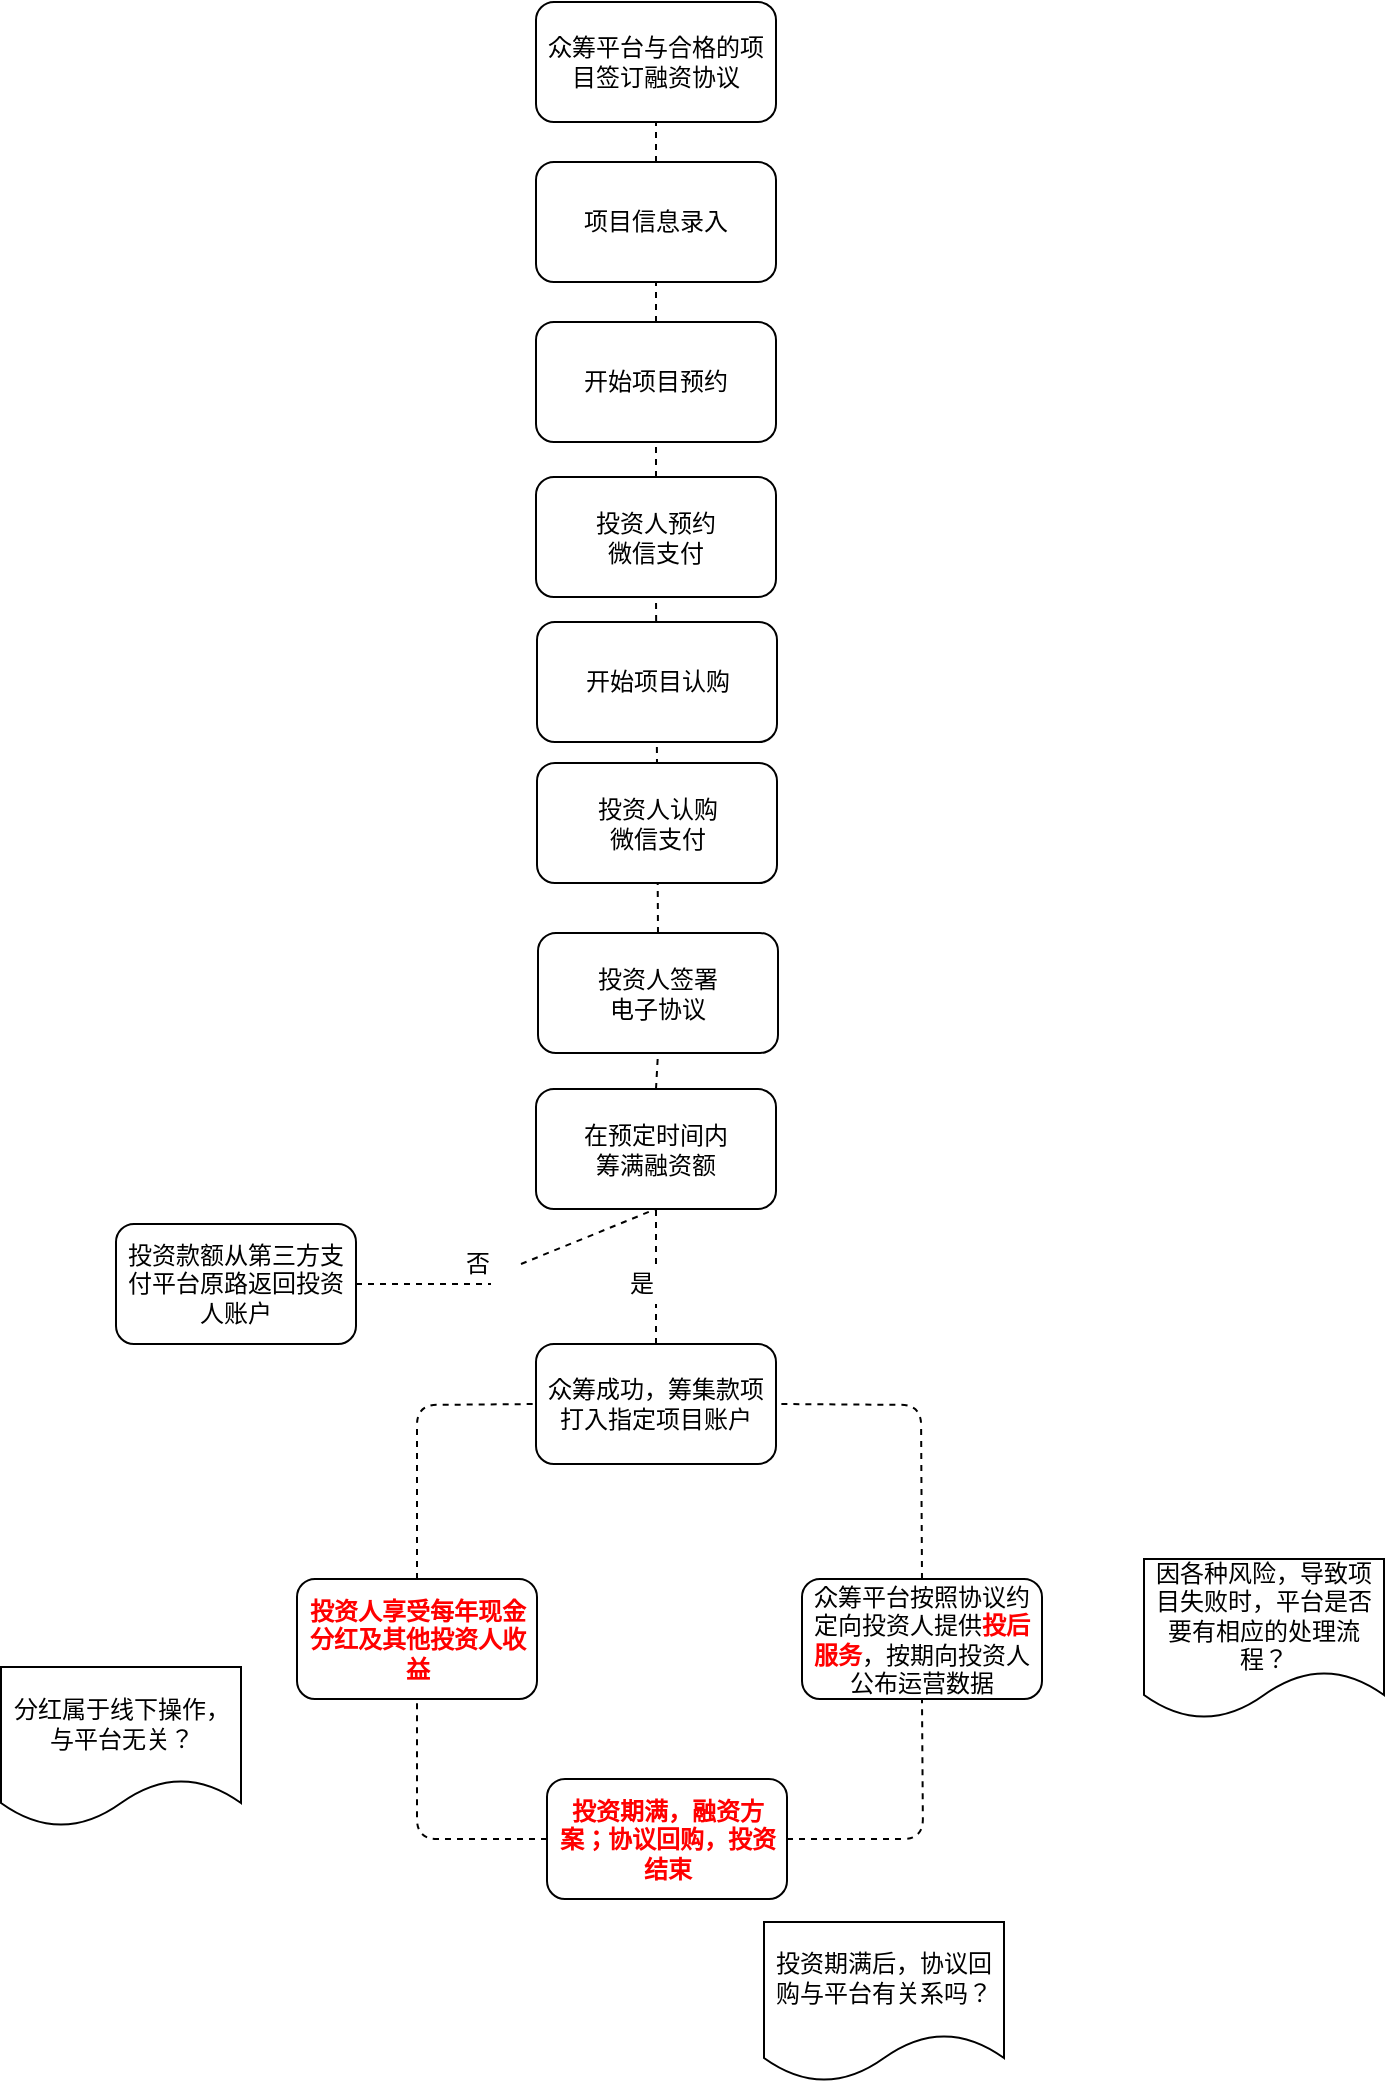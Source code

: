 <mxfile version="10.6.1" type="github"><diagram id="M5X6rXh8gTk5yrmOHA3r" name="Page-1"><mxGraphModel dx="840" dy="490" grid="1" gridSize="10" guides="1" tooltips="1" connect="1" arrows="1" fold="1" page="1" pageScale="1" pageWidth="827" pageHeight="1169" math="0" shadow="0"><root><mxCell id="0"/><mxCell id="1" parent="0"/><mxCell id="JdM1PPrAX_5w65l-7aYn-1" value="众筹平台与合格的项目签订融资协议" style="rounded=1;whiteSpace=wrap;html=1;" parent="1" vertex="1"><mxGeometry x="316" y="60" width="120" height="60" as="geometry"/></mxCell><mxCell id="JdM1PPrAX_5w65l-7aYn-2" value="" style="endArrow=none;dashed=1;html=1;exitX=0.5;exitY=0;exitDx=0;exitDy=0;entryX=0.5;entryY=1;entryDx=0;entryDy=0;" parent="1" source="3zRs0H47TYWlTW_HjeBX-1" target="JdM1PPrAX_5w65l-7aYn-1" edge="1"><mxGeometry width="50" height="50" relative="1" as="geometry"><mxPoint x="326" y="288" as="sourcePoint"/><mxPoint x="376" y="238" as="targetPoint"/></mxGeometry></mxCell><mxCell id="JdM1PPrAX_5w65l-7aYn-3" value="开始项目预约" style="rounded=1;whiteSpace=wrap;html=1;" parent="1" vertex="1"><mxGeometry x="316" y="220" width="120" height="60" as="geometry"/></mxCell><mxCell id="ojAg0Lw3-IE_pelc63kX-1" value="在预定时间内&lt;br&gt;筹满融资额" style="rounded=1;whiteSpace=wrap;html=1;" parent="1" vertex="1"><mxGeometry x="316" y="603.5" width="120" height="60" as="geometry"/></mxCell><mxCell id="ojAg0Lw3-IE_pelc63kX-2" value="投资款额从第三方支付平台原路返回投资人账户" style="rounded=1;whiteSpace=wrap;html=1;" parent="1" vertex="1"><mxGeometry x="106" y="671" width="120" height="60" as="geometry"/></mxCell><mxCell id="ojAg0Lw3-IE_pelc63kX-3" value="众筹成功，筹集款项打入指定项目账户&lt;br&gt;" style="rounded=1;whiteSpace=wrap;html=1;" parent="1" vertex="1"><mxGeometry x="316" y="731" width="120" height="60" as="geometry"/></mxCell><mxCell id="ojAg0Lw3-IE_pelc63kX-4" value="&lt;font color=&quot;#ff0000&quot;&gt;&lt;b&gt;投资人享受每年现金分红及其他投资人收益&lt;/b&gt;&lt;/font&gt;" style="rounded=1;whiteSpace=wrap;html=1;" parent="1" vertex="1"><mxGeometry x="196.5" y="848.5" width="120" height="60" as="geometry"/></mxCell><mxCell id="ojAg0Lw3-IE_pelc63kX-5" value="众筹平台按照协议约定向投资人提供&lt;b&gt;&lt;font color=&quot;#ff0000&quot;&gt;投后服务&lt;/font&gt;&lt;/b&gt;，按期向投资人公布运营数据" style="rounded=1;whiteSpace=wrap;html=1;" parent="1" vertex="1"><mxGeometry x="449" y="848.5" width="120" height="60" as="geometry"/></mxCell><mxCell id="ojAg0Lw3-IE_pelc63kX-6" value="&lt;b&gt;&lt;font color=&quot;#ff0000&quot;&gt;投资期满，融资方案；协议回购，投资结束&lt;/font&gt;&lt;/b&gt;" style="rounded=1;whiteSpace=wrap;html=1;" parent="1" vertex="1"><mxGeometry x="321.5" y="948.5" width="120" height="60" as="geometry"/></mxCell><mxCell id="Lj97vGrFOTPFUL49W_oz-1" value="" style="endArrow=none;dashed=1;html=1;entryX=0.5;entryY=1;entryDx=0;entryDy=0;exitX=0.5;exitY=0;exitDx=0;exitDy=0;" parent="1" source="Lj97vGrFOTPFUL49W_oz-32" target="JdM1PPrAX_5w65l-7aYn-3" edge="1"><mxGeometry width="50" height="50" relative="1" as="geometry"><mxPoint x="376.5" y="460.5" as="sourcePoint"/><mxPoint x="376.5" y="370.5" as="targetPoint"/></mxGeometry></mxCell><mxCell id="Lj97vGrFOTPFUL49W_oz-8" value="" style="endArrow=none;dashed=1;html=1;entryX=0.5;entryY=1;entryDx=0;entryDy=0;exitX=1;exitY=0.5;exitDx=0;exitDy=0;" parent="1" source="Lj97vGrFOTPFUL49W_oz-19" target="ojAg0Lw3-IE_pelc63kX-1" edge="1"><mxGeometry width="50" height="50" relative="1" as="geometry"><mxPoint x="336" y="778.5" as="sourcePoint"/><mxPoint x="386" y="728.5" as="targetPoint"/></mxGeometry></mxCell><mxCell id="Lj97vGrFOTPFUL49W_oz-9" value="" style="endArrow=none;dashed=1;html=1;entryX=0.5;entryY=1;entryDx=0;entryDy=0;" parent="1" source="Lj97vGrFOTPFUL49W_oz-26" target="ojAg0Lw3-IE_pelc63kX-1" edge="1"><mxGeometry width="50" height="50" relative="1" as="geometry"><mxPoint x="326" y="1318.5" as="sourcePoint"/><mxPoint x="406" y="668.5" as="targetPoint"/></mxGeometry></mxCell><mxCell id="Lj97vGrFOTPFUL49W_oz-10" value="" style="endArrow=none;dashed=1;html=1;entryX=0;entryY=0.5;entryDx=0;entryDy=0;exitX=0.5;exitY=0;exitDx=0;exitDy=0;" parent="1" source="ojAg0Lw3-IE_pelc63kX-4" target="ojAg0Lw3-IE_pelc63kX-3" edge="1"><mxGeometry width="50" height="50" relative="1" as="geometry"><mxPoint x="346" y="968.5" as="sourcePoint"/><mxPoint x="396" y="918.5" as="targetPoint"/><Array as="points"><mxPoint x="256.5" y="761.5"/></Array></mxGeometry></mxCell><mxCell id="Lj97vGrFOTPFUL49W_oz-11" value="" style="endArrow=none;dashed=1;html=1;entryX=1;entryY=0.5;entryDx=0;entryDy=0;exitX=0.5;exitY=0;exitDx=0;exitDy=0;" parent="1" source="ojAg0Lw3-IE_pelc63kX-5" target="ojAg0Lw3-IE_pelc63kX-3" edge="1"><mxGeometry width="50" height="50" relative="1" as="geometry"><mxPoint x="346" y="1018.5" as="sourcePoint"/><mxPoint x="396" y="968.5" as="targetPoint"/><Array as="points"><mxPoint x="508.5" y="761.5"/></Array></mxGeometry></mxCell><mxCell id="Lj97vGrFOTPFUL49W_oz-12" value="" style="endArrow=none;dashed=1;html=1;entryX=0.5;entryY=1;entryDx=0;entryDy=0;exitX=1;exitY=0.5;exitDx=0;exitDy=0;" parent="1" source="ojAg0Lw3-IE_pelc63kX-6" target="ojAg0Lw3-IE_pelc63kX-5" edge="1"><mxGeometry width="50" height="50" relative="1" as="geometry"><mxPoint x="376.5" y="1128.5" as="sourcePoint"/><mxPoint x="386.5" y="1068.5" as="targetPoint"/><Array as="points"><mxPoint x="509.5" y="978.5"/></Array></mxGeometry></mxCell><mxCell id="Lj97vGrFOTPFUL49W_oz-26" value="是" style="text;html=1;resizable=0;points=[];autosize=1;align=left;verticalAlign=top;spacingTop=-4;" parent="1" vertex="1"><mxGeometry x="361" y="691" width="30" height="20" as="geometry"/></mxCell><mxCell id="Lj97vGrFOTPFUL49W_oz-27" value="" style="endArrow=none;dashed=1;html=1;entryX=0.5;entryY=1;entryDx=0;entryDy=0;" parent="1" source="ojAg0Lw3-IE_pelc63kX-3" target="Lj97vGrFOTPFUL49W_oz-26" edge="1"><mxGeometry width="50" height="50" relative="1" as="geometry"><mxPoint x="376" y="698.5" as="sourcePoint"/><mxPoint x="376" y="663.5" as="targetPoint"/></mxGeometry></mxCell><mxCell id="Lj97vGrFOTPFUL49W_oz-19" value="否" style="text;html=1;resizable=0;points=[];autosize=1;align=left;verticalAlign=top;spacingTop=-4;" parent="1" vertex="1"><mxGeometry x="278.5" y="681" width="30" height="20" as="geometry"/></mxCell><mxCell id="Lj97vGrFOTPFUL49W_oz-28" value="" style="endArrow=none;dashed=1;html=1;entryX=0.5;entryY=1;entryDx=0;entryDy=0;exitX=1;exitY=0.5;exitDx=0;exitDy=0;" parent="1" source="ojAg0Lw3-IE_pelc63kX-2" target="Lj97vGrFOTPFUL49W_oz-19" edge="1"><mxGeometry width="50" height="50" relative="1" as="geometry"><mxPoint x="276" y="703.5" as="sourcePoint"/><mxPoint x="376" y="663.5" as="targetPoint"/></mxGeometry></mxCell><mxCell id="Lj97vGrFOTPFUL49W_oz-29" value="" style="endArrow=none;dashed=1;html=1;entryX=0.5;entryY=1;entryDx=0;entryDy=0;exitX=0;exitY=0.5;exitDx=0;exitDy=0;" parent="1" source="ojAg0Lw3-IE_pelc63kX-6" target="ojAg0Lw3-IE_pelc63kX-4" edge="1"><mxGeometry width="50" height="50" relative="1" as="geometry"><mxPoint x="369" y="1128.5" as="sourcePoint"/><mxPoint x="339" y="922.5" as="targetPoint"/><Array as="points"><mxPoint x="256.5" y="978.5"/></Array></mxGeometry></mxCell><mxCell id="Lj97vGrFOTPFUL49W_oz-30" value="投资期满后，协议回购与平台有关系吗？" style="shape=document;whiteSpace=wrap;html=1;boundedLbl=1;" parent="1" vertex="1"><mxGeometry x="430" y="1020" width="120" height="80" as="geometry"/></mxCell><mxCell id="Lj97vGrFOTPFUL49W_oz-31" value="分红属于线下操作，与平台无关？" style="shape=document;whiteSpace=wrap;html=1;boundedLbl=1;" parent="1" vertex="1"><mxGeometry x="48.5" y="892.5" width="120" height="80" as="geometry"/></mxCell><mxCell id="Lj97vGrFOTPFUL49W_oz-34" value="投资人签署&lt;br&gt;电子协议&lt;br&gt;" style="rounded=1;whiteSpace=wrap;html=1;" parent="1" vertex="1"><mxGeometry x="317" y="525.5" width="120" height="60" as="geometry"/></mxCell><mxCell id="Lj97vGrFOTPFUL49W_oz-35" value="" style="endArrow=none;dashed=1;html=1;entryX=0.5;entryY=1;entryDx=0;entryDy=0;exitX=0.5;exitY=0;exitDx=0;exitDy=0;" parent="1" source="ojAg0Lw3-IE_pelc63kX-1" target="Lj97vGrFOTPFUL49W_oz-34" edge="1"><mxGeometry width="50" height="50" relative="1" as="geometry"><mxPoint x="376.5" y="604" as="sourcePoint"/><mxPoint x="376.5" y="296" as="targetPoint"/></mxGeometry></mxCell><mxCell id="3zRs0H47TYWlTW_HjeBX-1" value="项目信息录入" style="rounded=1;whiteSpace=wrap;html=1;" vertex="1" parent="1"><mxGeometry x="316" y="140" width="120" height="60" as="geometry"/></mxCell><mxCell id="3zRs0H47TYWlTW_HjeBX-2" value="" style="endArrow=none;dashed=1;html=1;exitX=0.5;exitY=0;exitDx=0;exitDy=0;entryX=0.5;entryY=1;entryDx=0;entryDy=0;" edge="1" parent="1" source="JdM1PPrAX_5w65l-7aYn-3" target="3zRs0H47TYWlTW_HjeBX-1"><mxGeometry width="50" height="50" relative="1" as="geometry"><mxPoint x="377" y="268" as="sourcePoint"/><mxPoint x="376" y="120" as="targetPoint"/></mxGeometry></mxCell><mxCell id="Lj97vGrFOTPFUL49W_oz-32" value="投资人预约&lt;br&gt;微信支付" style="rounded=1;whiteSpace=wrap;html=1;" parent="1" vertex="1"><mxGeometry x="316" y="297.5" width="120" height="60" as="geometry"/></mxCell><mxCell id="3zRs0H47TYWlTW_HjeBX-4" value="" style="endArrow=none;dashed=1;html=1;entryX=0.5;entryY=1;entryDx=0;entryDy=0;exitX=0.5;exitY=0;exitDx=0;exitDy=0;" edge="1" parent="1" source="Lj97vGrFOTPFUL49W_oz-34" target="Lj97vGrFOTPFUL49W_oz-32"><mxGeometry width="50" height="50" relative="1" as="geometry"><mxPoint x="377" y="526" as="sourcePoint"/><mxPoint x="376" y="280" as="targetPoint"/></mxGeometry></mxCell><mxCell id="3zRs0H47TYWlTW_HjeBX-3" value="开始项目认购" style="rounded=1;whiteSpace=wrap;html=1;" vertex="1" parent="1"><mxGeometry x="316.5" y="370" width="120" height="60" as="geometry"/></mxCell><mxCell id="Lj97vGrFOTPFUL49W_oz-33" value="投资人认购&lt;br&gt;微信支付" style="rounded=1;whiteSpace=wrap;html=1;" parent="1" vertex="1"><mxGeometry x="316.5" y="440.5" width="120" height="60" as="geometry"/></mxCell><mxCell id="3zRs0H47TYWlTW_HjeBX-5" value="因各种风险，导致项目失败时，平台是否要有相应的处理流程？" style="shape=document;whiteSpace=wrap;html=1;boundedLbl=1;" vertex="1" parent="1"><mxGeometry x="620" y="838.5" width="120" height="80" as="geometry"/></mxCell></root></mxGraphModel></diagram></mxfile>